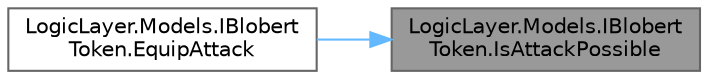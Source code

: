 digraph "LogicLayer.Models.IBlobertToken.IsAttackPossible"
{
 // LATEX_PDF_SIZE
  bgcolor="transparent";
  edge [fontname=Helvetica,fontsize=10,labelfontname=Helvetica,labelfontsize=10];
  node [fontname=Helvetica,fontsize=10,shape=box,height=0.2,width=0.4];
  rankdir="RL";
  Node1 [id="Node000001",label="LogicLayer.Models.IBlobert\lToken.IsAttackPossible",height=0.2,width=0.4,color="gray40", fillcolor="grey60", style="filled", fontcolor="black",tooltip="Checks if the specified attack is possible to equip. TODO."];
  Node1 -> Node2 [id="edge1_Node000001_Node000002",dir="back",color="steelblue1",style="solid",tooltip=" "];
  Node2 [id="Node000002",label="LogicLayer.Models.IBlobert\lToken.EquipAttack",height=0.2,width=0.4,color="grey40", fillcolor="white", style="filled",URL="$interface_logic_layer_1_1_models_1_1_i_blobert_token.html#ad9ad3d93c5622d1e838c867559459523",tooltip="Attempts to equip the specified attack to the Blobert."];
}
